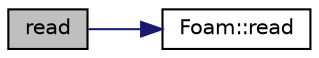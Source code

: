 digraph "read"
{
  bgcolor="transparent";
  edge [fontname="Helvetica",fontsize="10",labelfontname="Helvetica",labelfontsize="10"];
  node [fontname="Helvetica",fontsize="10",shape=record];
  rankdir="LR";
  Node12 [label="read",height=0.2,width=0.4,color="black", fillcolor="grey75", style="filled", fontcolor="black"];
  Node12 -> Node13 [color="midnightblue",fontsize="10",style="solid",fontname="Helvetica"];
  Node13 [label="Foam::read",height=0.2,width=0.4,color="black",URL="$a21851.html#a18efc6d016047ec7c6d5150d913d8c34"];
}
